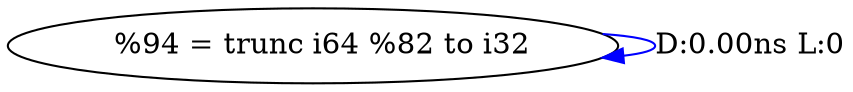digraph {
Node0x412e920[label="  %94 = trunc i64 %82 to i32"];
Node0x412e920 -> Node0x412e920[label="D:0.00ns L:0",color=blue];
}
